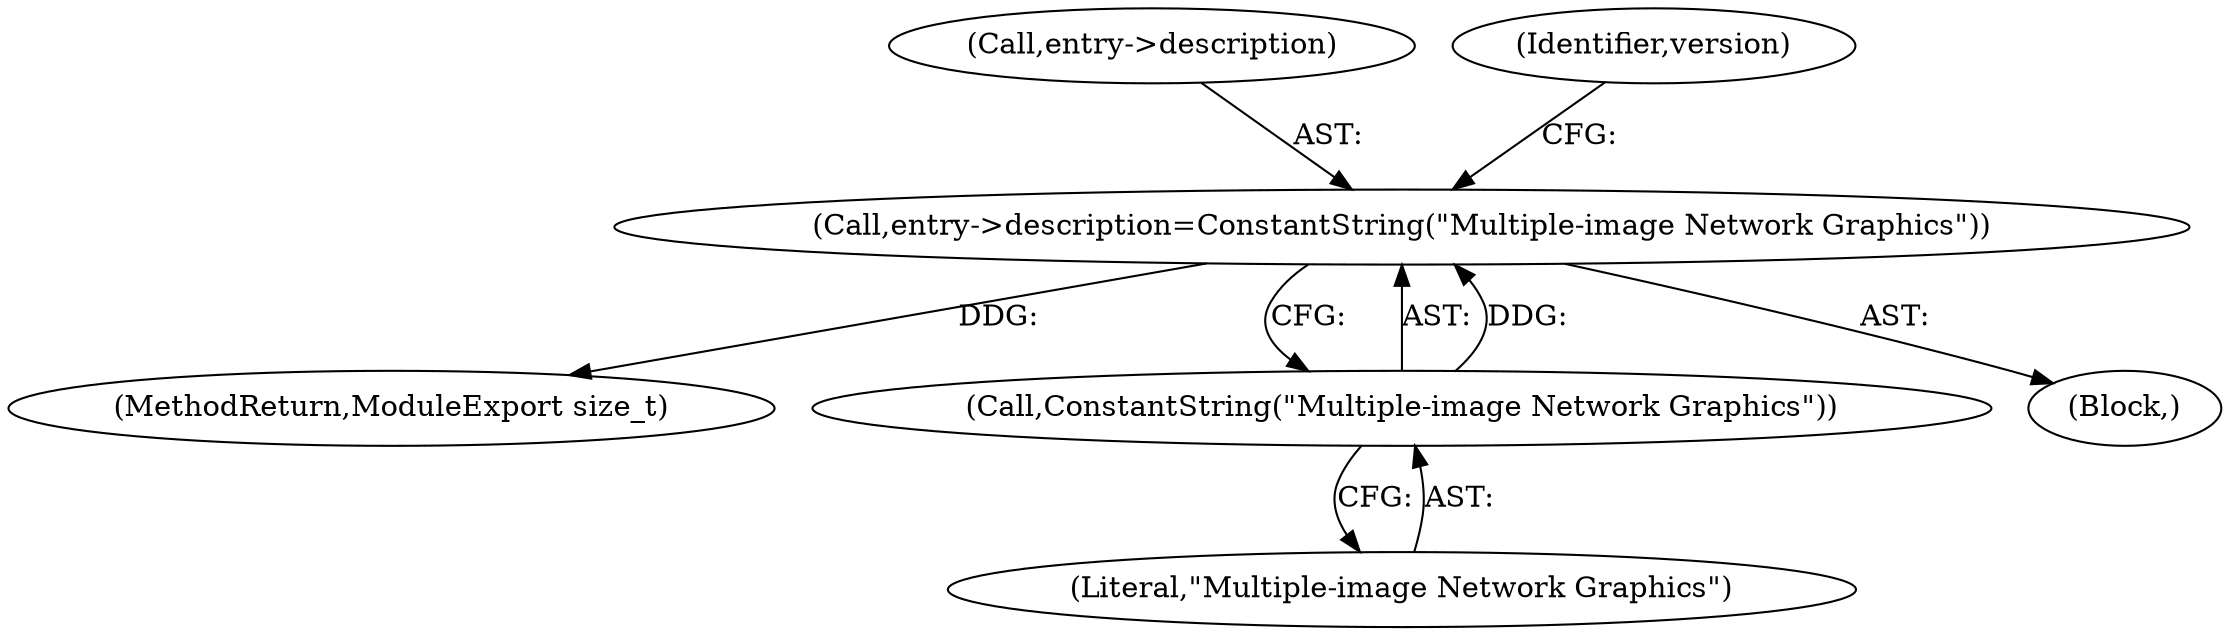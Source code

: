 digraph "0_ImageMagick_aa84944b405acebbeefe871d0f64969b9e9f31ac_1@pointer" {
"1000181" [label="(Call,entry->description=ConstantString(\"Multiple-image Network Graphics\"))"];
"1000185" [label="(Call,ConstantString(\"Multiple-image Network Graphics\"))"];
"1000186" [label="(Literal,\"Multiple-image Network Graphics\")"];
"1000181" [label="(Call,entry->description=ConstantString(\"Multiple-image Network Graphics\"))"];
"1000750" [label="(MethodReturn,ModuleExport size_t)"];
"1000102" [label="(Block,)"];
"1000182" [label="(Call,entry->description)"];
"1000190" [label="(Identifier,version)"];
"1000185" [label="(Call,ConstantString(\"Multiple-image Network Graphics\"))"];
"1000181" -> "1000102"  [label="AST: "];
"1000181" -> "1000185"  [label="CFG: "];
"1000182" -> "1000181"  [label="AST: "];
"1000185" -> "1000181"  [label="AST: "];
"1000190" -> "1000181"  [label="CFG: "];
"1000181" -> "1000750"  [label="DDG: "];
"1000185" -> "1000181"  [label="DDG: "];
"1000185" -> "1000186"  [label="CFG: "];
"1000186" -> "1000185"  [label="AST: "];
}
